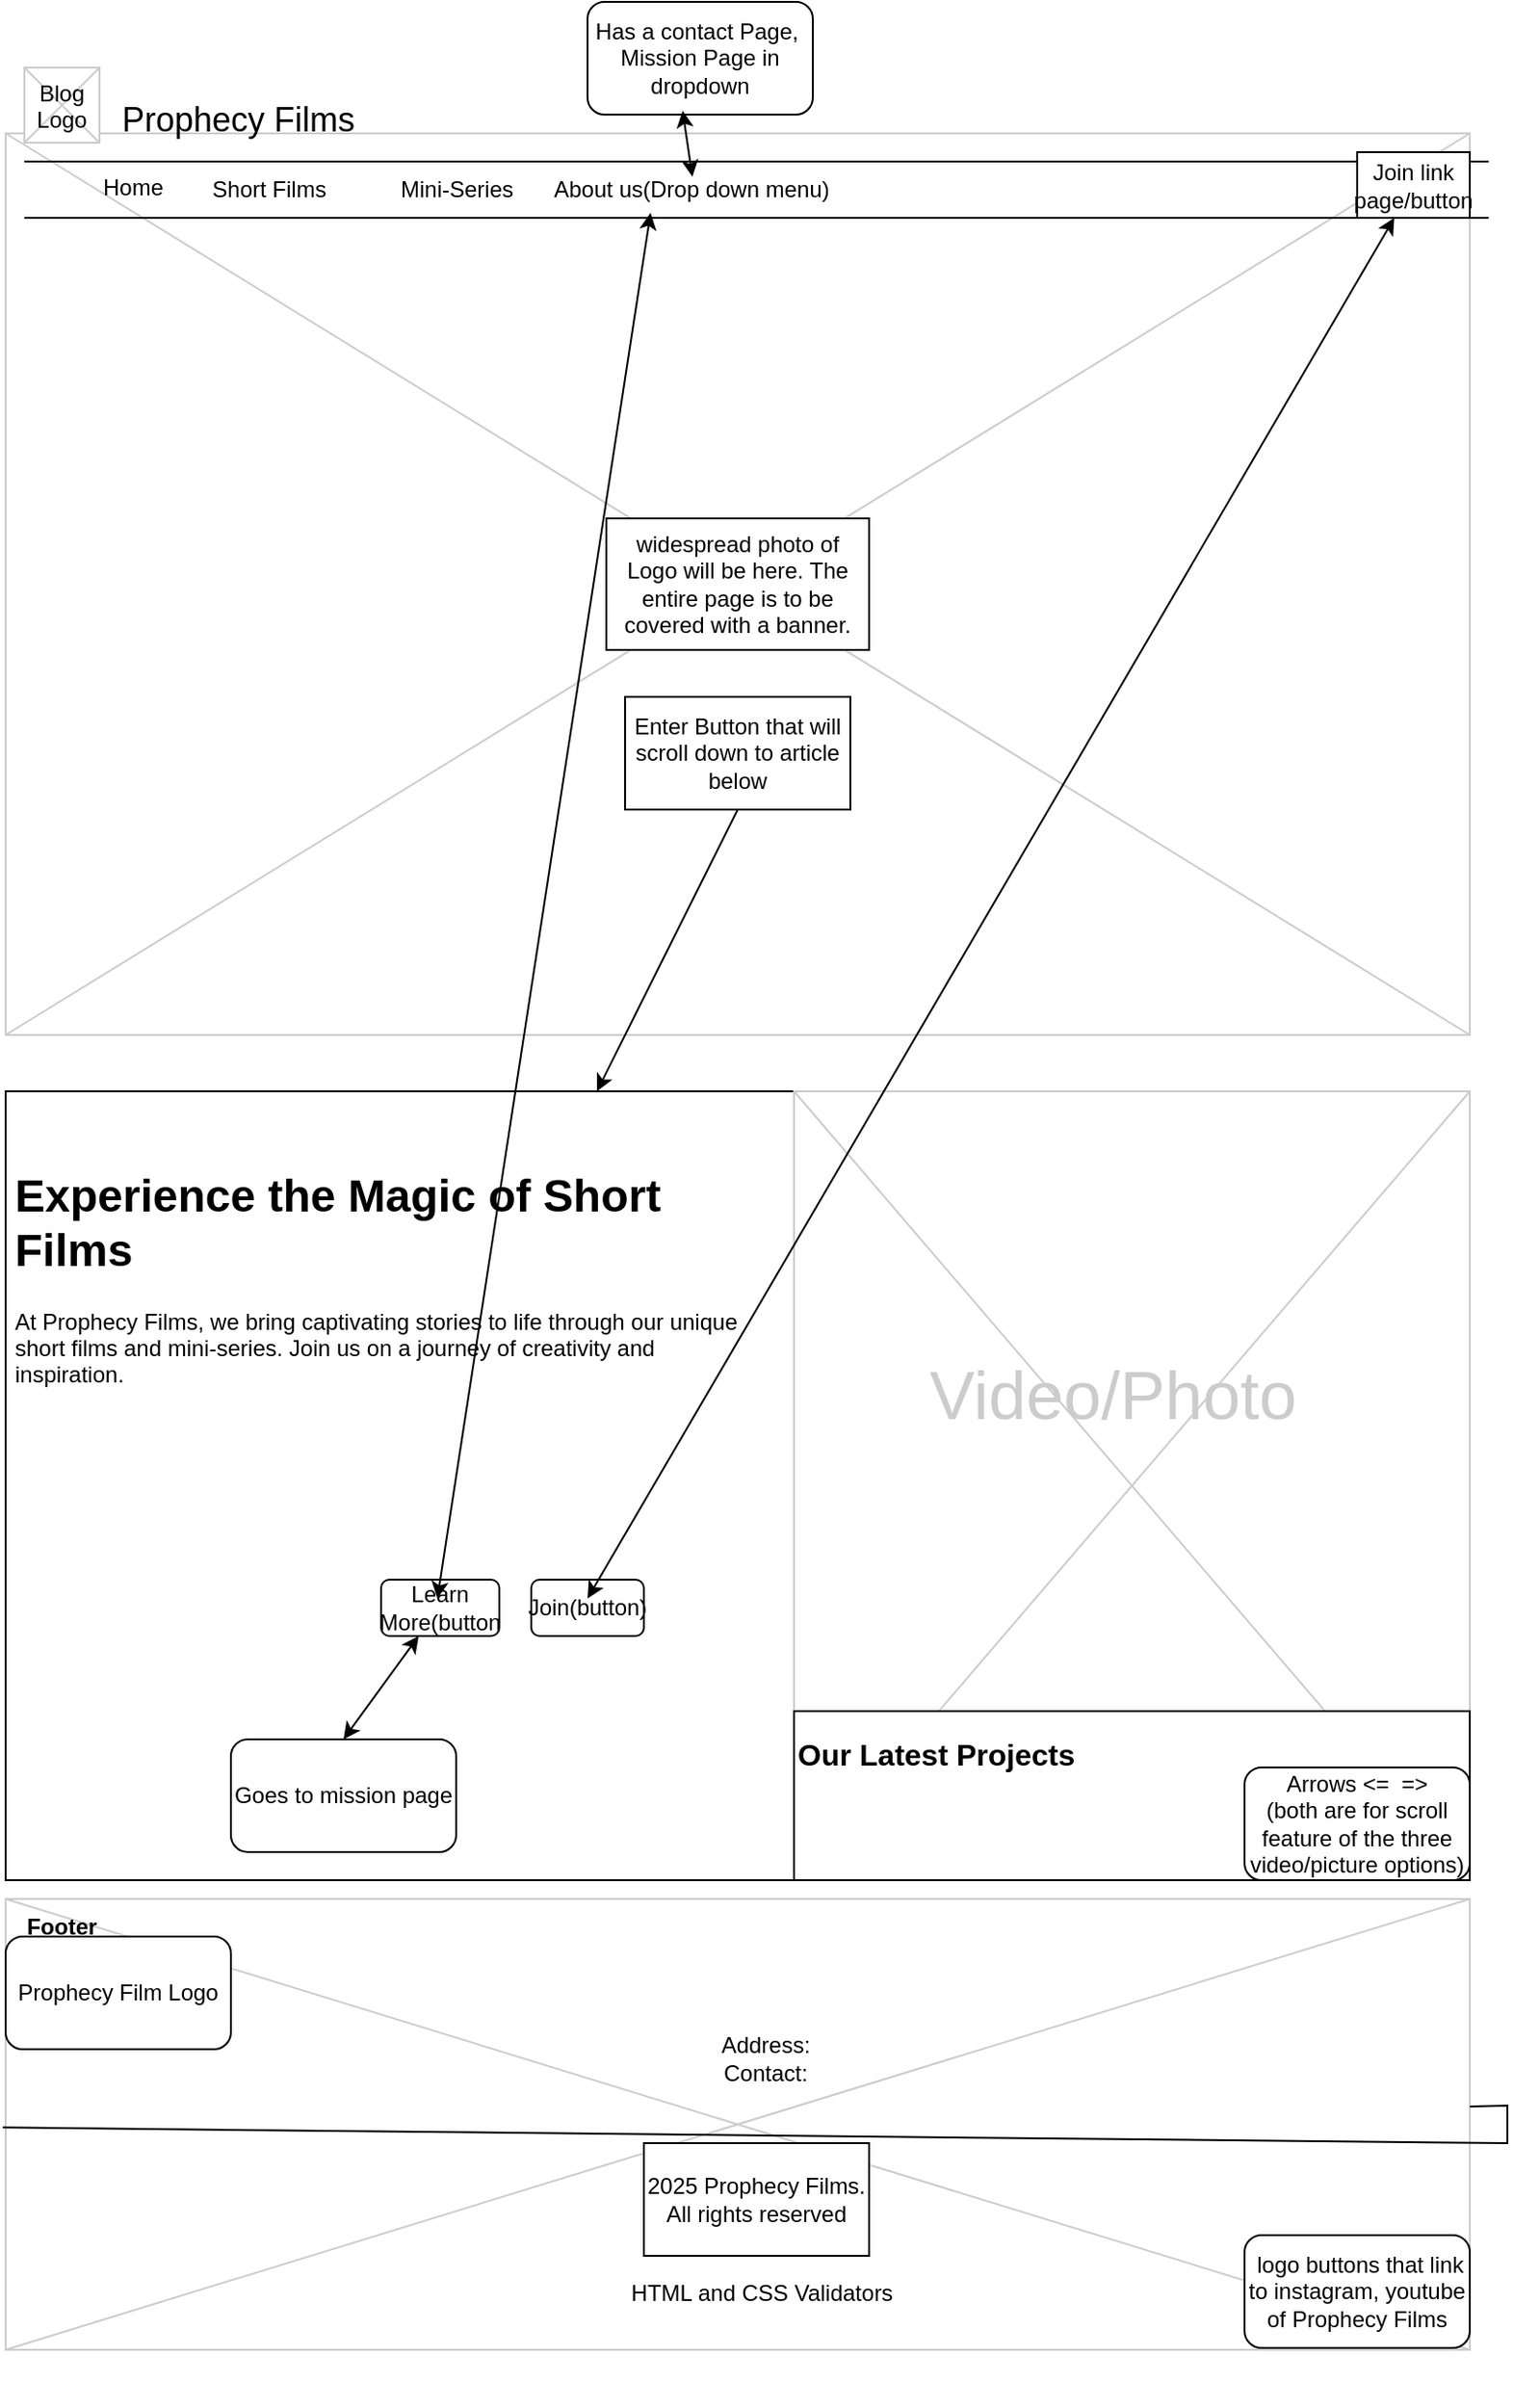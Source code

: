 <mxfile version="26.0.11">
  <diagram name="Page-1" id="f1b7ffb7-ca1e-a977-7cf5-a751b3c06c05">
    <mxGraphModel dx="1720" dy="1865" grid="1" gridSize="10" guides="1" tooltips="1" connect="1" arrows="1" fold="1" page="1" pageScale="1" pageWidth="826" pageHeight="1169" background="#ffffff" math="0" shadow="0">
      <root>
        <mxCell id="0" />
        <mxCell id="1" parent="0" />
        <mxCell id="Z5a5zLu6L2U7PuWHA1YE-72" value="" style="whiteSpace=wrap;html=1;aspect=fixed;" vertex="1" parent="1">
          <mxGeometry x="10" y="560" width="420" height="420" as="geometry" />
        </mxCell>
        <mxCell id="13" value="" style="verticalLabelPosition=bottom;verticalAlign=top;strokeWidth=1;shape=mxgraph.mockup.graphics.iconGrid;strokeColor=#CCCCCC;gridSize=1,1;" parent="1" vertex="1">
          <mxGeometry x="10" y="50" width="780" height="480" as="geometry" />
        </mxCell>
        <mxCell id="2" value="Prophecy Films " style="text;spacingTop=-5;fontSize=18;fontStyle=0" parent="1" vertex="1">
          <mxGeometry x="70" y="30" width="230" height="20" as="geometry" />
        </mxCell>
        <mxCell id="3" value="" style="line;strokeWidth=1" parent="1" vertex="1">
          <mxGeometry x="20" y="60" width="780" height="10" as="geometry" />
        </mxCell>
        <mxCell id="4" value="" style="line;strokeWidth=1" parent="1" vertex="1">
          <mxGeometry x="20" y="90" width="780" height="10" as="geometry" />
        </mxCell>
        <mxCell id="5" value="Home" style="text;spacingTop=-5;" parent="1" vertex="1">
          <mxGeometry x="60" y="70.0" width="30" height="20" as="geometry" />
        </mxCell>
        <mxCell id="20" value="" style="verticalLabelPosition=bottom;verticalAlign=top;strokeWidth=1;shape=mxgraph.mockup.graphics.iconGrid;strokeColor=#CCCCCC;gridSize=1,1;" parent="1" vertex="1">
          <mxGeometry x="20" y="15" width="40" height="40" as="geometry" />
        </mxCell>
        <mxCell id="21" value="Blog &#xa;Logo" style="text;spacingTop=-5;align=center" parent="1" vertex="1">
          <mxGeometry x="20" y="20" width="40" height="40" as="geometry" />
        </mxCell>
        <mxCell id="25" value="" style="verticalLabelPosition=bottom;verticalAlign=top;strokeWidth=1;shape=mxgraph.mockup.graphics.iconGrid;strokeColor=#CCCCCC;gridSize=1,1;" parent="1" vertex="1">
          <mxGeometry x="430" y="560" width="360" height="420" as="geometry" />
        </mxCell>
        <mxCell id="26" value="Video/Photo" style="text;spacingTop=-5;align=center;verticalAlign=middle;fontSize=36;fontColor=#CCCCCC" parent="1" vertex="1">
          <mxGeometry x="420" y="620" width="360" height="200" as="geometry" />
        </mxCell>
        <mxCell id="Z5a5zLu6L2U7PuWHA1YE-62" value="Short Films" style="text;html=1;align=center;verticalAlign=middle;resizable=0;points=[];autosize=1;strokeColor=none;fillColor=none;" vertex="1" parent="1">
          <mxGeometry x="110" y="65" width="80" height="30" as="geometry" />
        </mxCell>
        <mxCell id="Z5a5zLu6L2U7PuWHA1YE-63" value="Mini-Series" style="text;html=1;align=center;verticalAlign=middle;resizable=0;points=[];autosize=1;strokeColor=none;fillColor=none;" vertex="1" parent="1">
          <mxGeometry x="210" y="65" width="80" height="30" as="geometry" />
        </mxCell>
        <mxCell id="Z5a5zLu6L2U7PuWHA1YE-64" value="Join link page/button" style="whiteSpace=wrap;html=1;" vertex="1" parent="1">
          <mxGeometry x="730" y="60" width="60" height="35" as="geometry" />
        </mxCell>
        <mxCell id="Z5a5zLu6L2U7PuWHA1YE-68" value="About us(Drop down menu)" style="text;html=1;align=center;verticalAlign=middle;resizable=0;points=[];autosize=1;strokeColor=none;fillColor=none;" vertex="1" parent="1">
          <mxGeometry x="290" y="65" width="170" height="30" as="geometry" />
        </mxCell>
        <mxCell id="Z5a5zLu6L2U7PuWHA1YE-70" value="&lt;h1 style=&quot;margin-top: 0px;&quot;&gt;Experience the Magic of Short Films&lt;/h1&gt;&lt;div&gt;&lt;p data-blocks-payload-v1=&quot;{&amp;quot;type&amp;quot;:&amp;quot;element&amp;quot;,&amp;quot;state&amp;quot;:{&amp;quot;id&amp;quot;:&amp;quot;e5436d88-4ce8-495b-8438-121de3f3b5aa&amp;quot;,&amp;quot;source&amp;quot;:{&amp;quot;slug&amp;quot;:&amp;quot;section_header102&amp;quot;,&amp;quot;rootName&amp;quot;:&amp;quot;paragraph&amp;quot;},&amp;quot;textOverrides&amp;quot;:{&amp;quot;~61a9234a-2511-e30a-103a-7bba963d8f46&amp;quot;:&amp;quot;At Prophecy Films, we bring captivating stories to life through our unique short films and mini-series. Join us on a journey of creativity and inspiration.&amp;quot;,&amp;quot;map&amp;quot;:1},&amp;quot;commentThreads&amp;quot;:{&amp;quot;map&amp;quot;:1},&amp;quot;slotOverrides&amp;quot;:{&amp;quot;map&amp;quot;:1}}}&quot;&gt;At Prophecy Films, we bring captivating stories to life through our unique short films and mini-series. Join us on a journey of creativity and inspiration.&lt;/p&gt;&lt;/div&gt;" style="text;html=1;whiteSpace=wrap;overflow=hidden;rounded=0;align=left;" vertex="1" parent="1">
          <mxGeometry x="13" y="595" width="400" height="270" as="geometry" />
        </mxCell>
        <mxCell id="Z5a5zLu6L2U7PuWHA1YE-73" value="Join(button)" style="rounded=1;whiteSpace=wrap;html=1;" vertex="1" parent="1">
          <mxGeometry x="290" y="820" width="60" height="30" as="geometry" />
        </mxCell>
        <mxCell id="Z5a5zLu6L2U7PuWHA1YE-74" value="widespread photo of Logo will be here. The entire page is to be covered with a banner." style="rounded=0;whiteSpace=wrap;html=1;" vertex="1" parent="1">
          <mxGeometry x="330" y="255" width="140" height="70" as="geometry" />
        </mxCell>
        <mxCell id="Z5a5zLu6L2U7PuWHA1YE-75" value="Enter Button that will scroll down to article below" style="rounded=0;whiteSpace=wrap;html=1;" vertex="1" parent="1">
          <mxGeometry x="340" y="350" width="120" height="60" as="geometry" />
        </mxCell>
        <mxCell id="Z5a5zLu6L2U7PuWHA1YE-76" value="" style="endArrow=classic;html=1;rounded=0;" edge="1" parent="1" target="Z5a5zLu6L2U7PuWHA1YE-72">
          <mxGeometry width="50" height="50" relative="1" as="geometry">
            <mxPoint x="400" y="410" as="sourcePoint" />
            <mxPoint x="450" y="360" as="targetPoint" />
          </mxGeometry>
        </mxCell>
        <mxCell id="Z5a5zLu6L2U7PuWHA1YE-77" value="" style="verticalLabelPosition=bottom;verticalAlign=top;strokeWidth=1;shape=mxgraph.mockup.graphics.iconGrid;strokeColor=#CCCCCC;gridSize=1,1;" vertex="1" parent="1">
          <mxGeometry x="10" y="990" width="780" height="240" as="geometry" />
        </mxCell>
        <mxCell id="Z5a5zLu6L2U7PuWHA1YE-78" value="" style="rounded=0;whiteSpace=wrap;html=1;" vertex="1" parent="1">
          <mxGeometry x="430" y="890" width="360" height="90" as="geometry" />
        </mxCell>
        <mxCell id="Z5a5zLu6L2U7PuWHA1YE-80" value="&lt;h1 style=&quot;margin-top: 0px;&quot;&gt;&lt;font size=&quot;3&quot;&gt;Our Latest Projects&lt;/font&gt;&lt;/h1&gt;&lt;div&gt;&lt;font size=&quot;3&quot;&gt;&lt;br&gt;&lt;/font&gt;&lt;/div&gt;&lt;div&gt;&lt;font size=&quot;3&quot;&gt;&lt;br&gt;&lt;/font&gt;&lt;/div&gt;" style="text;html=1;whiteSpace=wrap;overflow=hidden;rounded=0;" vertex="1" parent="1">
          <mxGeometry x="430" y="890" width="350" height="100" as="geometry" />
        </mxCell>
        <mxCell id="Z5a5zLu6L2U7PuWHA1YE-81" value="Arrows &amp;lt;=&amp;nbsp; =&amp;gt;&lt;div&gt;(both are for scroll feature of the three video/picture options)&lt;/div&gt;" style="rounded=1;whiteSpace=wrap;html=1;" vertex="1" parent="1">
          <mxGeometry x="670" y="920" width="120" height="60" as="geometry" />
        </mxCell>
        <mxCell id="Z5a5zLu6L2U7PuWHA1YE-83" value="" style="endArrow=none;html=1;rounded=0;entryX=-0.002;entryY=0.507;entryDx=0;entryDy=0;entryPerimeter=0;" edge="1" parent="1" source="Z5a5zLu6L2U7PuWHA1YE-77" target="Z5a5zLu6L2U7PuWHA1YE-77">
          <mxGeometry width="50" height="50" relative="1" as="geometry">
            <mxPoint x="540" y="1110" as="sourcePoint" />
            <mxPoint x="590" y="1060" as="targetPoint" />
          </mxGeometry>
        </mxCell>
        <mxCell id="Z5a5zLu6L2U7PuWHA1YE-84" value="&lt;b&gt;Footer&lt;/b&gt;" style="text;html=1;align=center;verticalAlign=middle;whiteSpace=wrap;rounded=0;" vertex="1" parent="1">
          <mxGeometry x="10" y="990" width="60" height="30" as="geometry" />
        </mxCell>
        <mxCell id="Z5a5zLu6L2U7PuWHA1YE-85" value="HTML and CSS Validators" style="text;html=1;align=center;verticalAlign=middle;whiteSpace=wrap;rounded=0;" vertex="1" parent="1">
          <mxGeometry x="48" y="1140" width="730" height="120" as="geometry" />
        </mxCell>
        <mxCell id="Z5a5zLu6L2U7PuWHA1YE-86" value="&amp;nbsp;logo buttons that link to instagram, youtube of Prophecy Films" style="rounded=1;whiteSpace=wrap;html=1;" vertex="1" parent="1">
          <mxGeometry x="670" y="1169" width="120" height="60" as="geometry" />
        </mxCell>
        <mxCell id="Z5a5zLu6L2U7PuWHA1YE-87" value="Prophecy Film Logo" style="rounded=1;whiteSpace=wrap;html=1;" vertex="1" parent="1">
          <mxGeometry x="10" y="1010" width="120" height="60" as="geometry" />
        </mxCell>
        <mxCell id="Z5a5zLu6L2U7PuWHA1YE-88" value="Address:&lt;div&gt;Contact:&lt;/div&gt;" style="text;html=1;align=center;verticalAlign=middle;whiteSpace=wrap;rounded=0;" vertex="1" parent="1">
          <mxGeometry x="300" y="1060" width="230" height="30" as="geometry" />
        </mxCell>
        <mxCell id="Z5a5zLu6L2U7PuWHA1YE-89" value="" style="endArrow=classic;startArrow=classic;html=1;rounded=0;" edge="1" parent="1" target="Z5a5zLu6L2U7PuWHA1YE-64">
          <mxGeometry width="50" height="50" relative="1" as="geometry">
            <mxPoint x="320" y="830" as="sourcePoint" />
            <mxPoint x="370" y="780" as="targetPoint" />
          </mxGeometry>
        </mxCell>
        <mxCell id="Z5a5zLu6L2U7PuWHA1YE-90" value="Learn More(button" style="rounded=1;whiteSpace=wrap;html=1;" vertex="1" parent="1">
          <mxGeometry x="210" y="820" width="63" height="30" as="geometry" />
        </mxCell>
        <mxCell id="Z5a5zLu6L2U7PuWHA1YE-91" value="" style="endArrow=classic;startArrow=classic;html=1;rounded=0;entryX=0.374;entryY=0.909;entryDx=0;entryDy=0;entryPerimeter=0;" edge="1" parent="1" target="Z5a5zLu6L2U7PuWHA1YE-68">
          <mxGeometry width="50" height="50" relative="1" as="geometry">
            <mxPoint x="240" y="830" as="sourcePoint" />
            <mxPoint x="290" y="780" as="targetPoint" />
          </mxGeometry>
        </mxCell>
        <mxCell id="Z5a5zLu6L2U7PuWHA1YE-92" value="Has a contact Page,&amp;nbsp; Mission Page in dropdown" style="rounded=1;whiteSpace=wrap;html=1;" vertex="1" parent="1">
          <mxGeometry x="320" y="-20" width="120" height="60" as="geometry" />
        </mxCell>
        <mxCell id="Z5a5zLu6L2U7PuWHA1YE-93" value="" style="endArrow=classic;startArrow=classic;html=1;rounded=0;exitX=0.505;exitY=0.271;exitDx=0;exitDy=0;exitPerimeter=0;entryX=0.422;entryY=0.966;entryDx=0;entryDy=0;entryPerimeter=0;" edge="1" parent="1" source="Z5a5zLu6L2U7PuWHA1YE-68" target="Z5a5zLu6L2U7PuWHA1YE-92">
          <mxGeometry width="50" height="50" relative="1" as="geometry">
            <mxPoint x="340" y="70" as="sourcePoint" />
            <mxPoint x="390" y="20" as="targetPoint" />
          </mxGeometry>
        </mxCell>
        <mxCell id="Z5a5zLu6L2U7PuWHA1YE-94" value="Goes to mission page" style="rounded=1;whiteSpace=wrap;html=1;" vertex="1" parent="1">
          <mxGeometry x="130" y="905" width="120" height="60" as="geometry" />
        </mxCell>
        <mxCell id="Z5a5zLu6L2U7PuWHA1YE-98" value="" style="endArrow=classic;startArrow=classic;html=1;rounded=0;exitX=0.5;exitY=0;exitDx=0;exitDy=0;" edge="1" parent="1" source="Z5a5zLu6L2U7PuWHA1YE-94">
          <mxGeometry width="50" height="50" relative="1" as="geometry">
            <mxPoint x="180" y="900" as="sourcePoint" />
            <mxPoint x="230" y="850" as="targetPoint" />
          </mxGeometry>
        </mxCell>
        <mxCell id="Z5a5zLu6L2U7PuWHA1YE-99" value="2025 Prophecy Films. All rights reserved" style="rounded=0;whiteSpace=wrap;html=1;" vertex="1" parent="1">
          <mxGeometry x="350" y="1120" width="120" height="60" as="geometry" />
        </mxCell>
      </root>
    </mxGraphModel>
  </diagram>
</mxfile>
